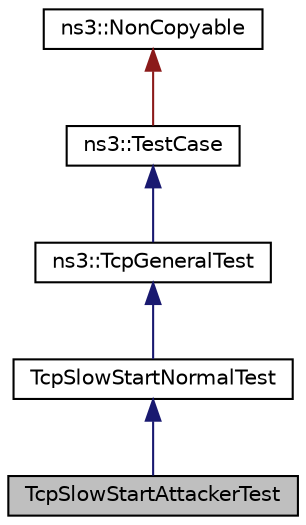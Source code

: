 digraph "TcpSlowStartAttackerTest"
{
 // LATEX_PDF_SIZE
  edge [fontname="Helvetica",fontsize="10",labelfontname="Helvetica",labelfontsize="10"];
  node [fontname="Helvetica",fontsize="10",shape=record];
  Node1 [label="TcpSlowStartAttackerTest",height=0.2,width=0.4,color="black", fillcolor="grey75", style="filled", fontcolor="black",tooltip="A slow start test using a socket which sends smaller ACKs."];
  Node2 -> Node1 [dir="back",color="midnightblue",fontsize="10",style="solid",fontname="Helvetica"];
  Node2 [label="TcpSlowStartNormalTest",height=0.2,width=0.4,color="black", fillcolor="white", style="filled",URL="$class_tcp_slow_start_normal_test.html",tooltip="Test the normal behavior for slow start."];
  Node3 -> Node2 [dir="back",color="midnightblue",fontsize="10",style="solid",fontname="Helvetica"];
  Node3 [label="ns3::TcpGeneralTest",height=0.2,width=0.4,color="black", fillcolor="white", style="filled",URL="$classns3_1_1_tcp_general_test.html",tooltip="General infrastructure for TCP testing."];
  Node4 -> Node3 [dir="back",color="midnightblue",fontsize="10",style="solid",fontname="Helvetica"];
  Node4 [label="ns3::TestCase",height=0.2,width=0.4,color="black", fillcolor="white", style="filled",URL="$classns3_1_1_test_case.html",tooltip="encapsulates test code"];
  Node5 -> Node4 [dir="back",color="firebrick4",fontsize="10",style="solid",fontname="Helvetica"];
  Node5 [label="ns3::NonCopyable",height=0.2,width=0.4,color="black", fillcolor="white", style="filled",URL="$classns3_1_1_non_copyable.html",tooltip="A base class for (non-Singleton) objects which shouldn't be copied."];
}
